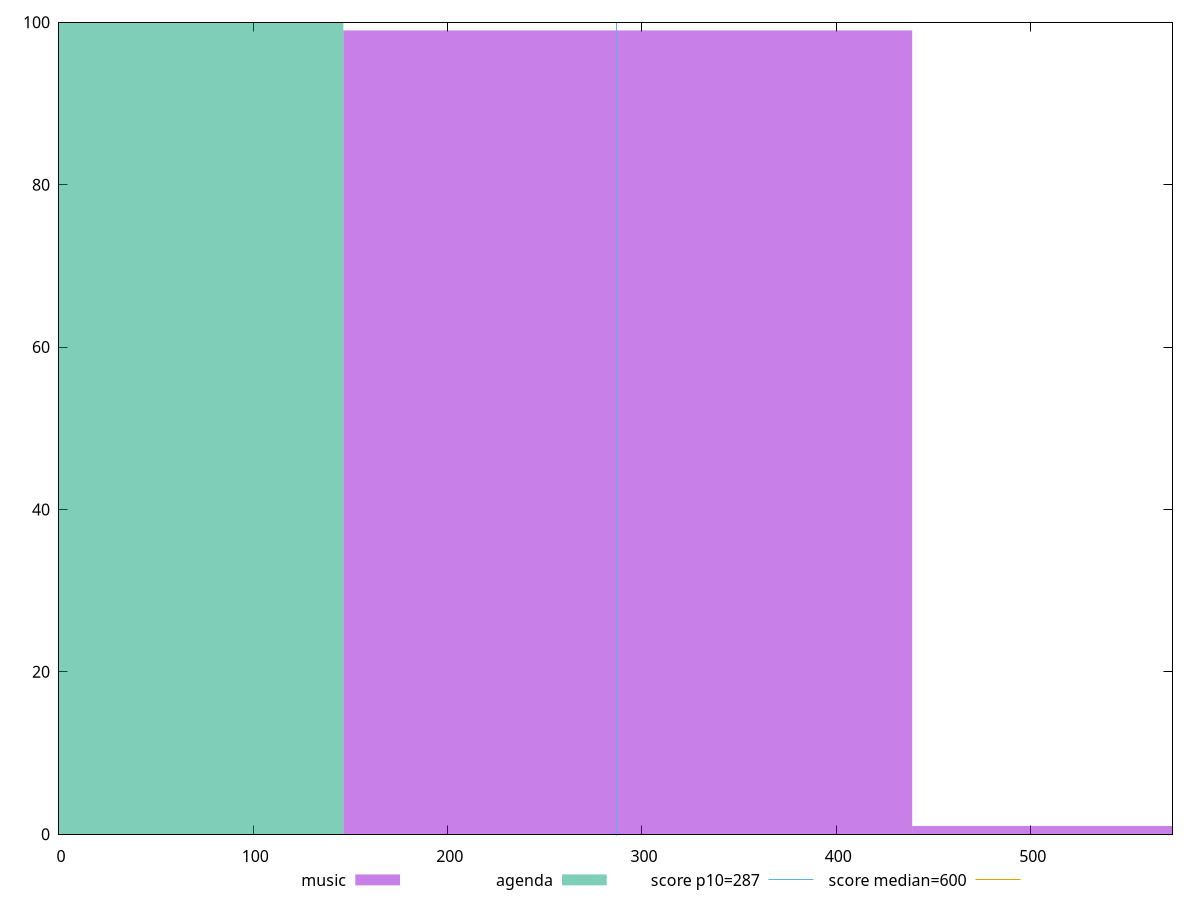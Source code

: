 reset

$music <<EOF
585.3945806831755 1
292.69729034158775 99
EOF

$agenda <<EOF
0 100
EOF

set key outside below
set boxwidth 292.69729034158775
set xrange [0:573]
set yrange [0:100]
set trange [0:100]
set style fill transparent solid 0.5 noborder

set parametric
set terminal svg size 640, 500 enhanced background rgb 'white'
set output "reports/report_00031_2021-02-24T23-18-18.084Z/total-blocking-time/comparison/histogram/0_vs_1.svg"

plot $music title "music" with boxes, \
     $agenda title "agenda" with boxes, \
     287,t title "score p10=287", \
     600,t title "score median=600"

reset
